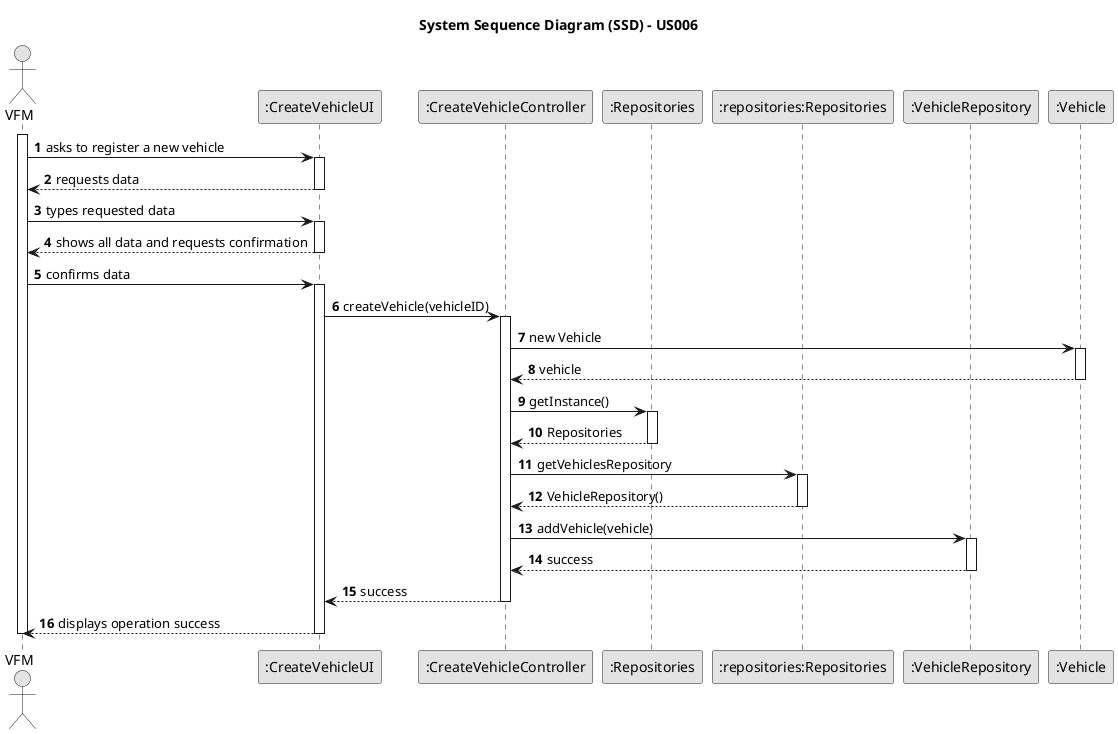 @startuml
skinparam monochrome true
skinparam packageStyle rectangle
skinparam shadowing false

autonumber

title System Sequence Diagram (SSD) - US006

actor "VFM" as ADM

participant ":CreateVehicleUI" as UI
participant ":CreateVehicleController" as CTRL
participant ":Repositories" as SR
participant ":repositories:Repositories" as RR
participant ":VehicleRepository" as VR
participant ":Vehicle" as VEHICLE

activate ADM

    ADM -> UI : asks to register a new vehicle

    activate UI
        UI --> ADM : requests data
    deactivate UI

    ADM -> UI : types requested data
    activate UI
        UI --> ADM : shows all data and requests confirmation
    deactivate UI

    ADM -> UI : confirms data
    activate UI
        UI -> CTRL : createVehicle(vehicleID)
        activate CTRL
        CTRL -> VEHICLE : new Vehicle
            activate VEHICLE
                VEHICLE --> CTRL : vehicle
            deactivate VEHICLE
            CTRL -> SR : getInstance()

            activate SR
                SR --> CTRL : Repositories
            deactivate SR
                CTRL -> RR : getVehiclesRepository
            activate RR
                RR --> CTRL : VehicleRepository()
            deactivate RR
                CTRL -> VR : addVehicle(vehicle)
            activate VR
                VR --> CTRL : success
            deactivate VR

            CTRL --> UI : success
        deactivate CTRL
        UI --> ADM : displays operation success
    deactivate UI

deactivate ADM


'
''hide footbox
''actor "Organization Employee" as ADM
'participant ":CreateTaskUI" as UI
'participant ":CreateTaskController" as CTRL
'participant ":Repositories" as RepositorySingleton
'participant "repositories\n:Repositories" as PLAT
'participant "taskCategoryRepository:\nTaskCategoryRepository" as TaskCategoryRepository
'participant ":ApplicationSession" as _APP
'participant "appSession\n:ApplicationSession" as APP
'participant "currentSession\n:UserSession" as SESSAO
'participant "organizationRepository:\nOrganizationRepository" as OrganizationRepository
'participant "organization\n:Organization" as ORG
'participant "task\n:Task" as TAREFA
'
'activate ADM
'
'        ADM -> UI : asks to create a new task
'
'        activate UI
'
''            UI --> ADM : requests data (reference, description,  informal \n description, technical description, duration, cost)
'            'create CTRL
'            UI -> CTRL** : create
'
'            UI -> CTRL : getTaskCategories()
'            activate CTRL
'
'                CTRL -> RepositorySingleton : getInstance()
'                activate RepositorySingleton
'
'                    RepositorySingleton --> CTRL: repositories
'                deactivate RepositorySingleton
'
'                CTRL -> PLAT : getTaskCategoryRepository()
'                activate PLAT
'
'                    PLAT --> CTRL: taskCategoryRepository
'                deactivate PLAT
'
'                CTRL -> TaskCategoryRepository : getTaskCategories()
'                activate TaskCategoryRepository
'
'                    TaskCategoryRepository --> CTRL : taskCategoryList
'                deactivate TaskCategoryRepository
'
'                CTRL --> UI : taskCategoryList
'            deactivate CTRL
'
'            UI --> ADM : shows task category list\n and asks to sleect one
'        deactivate UI
'
'    ADM -> UI : selects a task category
'    activate UI
'
'        UI --> ADM : requests data
'    deactivate UI
'
'    ADM -> UI : types requested data (reference, description, \ninformal description, technical description,\nduration, cost)
'    activate UI
'
'        UI --> ADM : shows selected category and requested data
'    deactivate UI
'
'    ADM -> UI : submits data
'    activate UI
'
'        UI -> CTRL : createTask(reference,\ndescription,\ninformalDescription,\ntechnicalDescription,\nduration, cost,\ntaskCategoryDescription)
'        activate CTRL
'
'            CTRL -> CTRL : getTaskCategoryByDescription(taskCategoryDescription)
'            activate CTRL
'
'                CTRL -> RepositorySingleton : getInstance()
'                activate RepositorySingleton
'
'                    RepositorySingleton --> CTRL: repositories
'                deactivate RepositorySingleton
'
'                CTRL -> PLAT : getTaskCategoryRepository()
'                activate PLAT
'
'                    PLAT -> CTRL : taskCategoryRepository
'                deactivate PLAT
'
'                CTRL -> TaskCategoryRepository : getTaskCategoryByDescription(taskCategoryDescription)
'                activate TaskCategoryRepository
'
'                    TaskCategoryRepository --> CTRL : taskCategory
'                deactivate TaskCategoryRepository
'                    CTRL --> CTRL : taskCategory
'            deactivate CTRL
'
'            |||
'            CTRL -> CTRL : getEmployeeFromSession()
'            activate CTRL
'
'                CTRL -> _APP: getInstance()
'                activate _APP
'                    _APP -> CTRL: appSession
'                deactivate _APP
'
'
'                CTRL -> APP: getCurrentSession()
'                activate APP
'
'                    APP --> CTRL: currentSession
'                deactivate APP
'
'                CTRL -> SESSAO: email = getUserEmail()
'                activate SESSAO
'
'                    SESSAO --> CTRL: email
'                deactivate SESSAO
'
'
'                CTRL -> PLAT: getOrganizationRepository(email)
'                activate PLAT
'
'                    PLAT --> CTRL: organizationRepository
'                deactivate PLAT
'
'
'                CTRL -> OrganizationRepository: getOrganizationByEmployeeEmail(email)
'                activate OrganizationRepository
'
'                    loop [for each organization
'                        OrganizationRepository -> ORG : anyEmployeeHasEmail(email)
'                        activate ORG
'
'                             ORG --> OrganizationRepository : true/false
'                        deactivate ORG
'                    end
'                    OrganizationRepository --> CTRL : organization
'                deactivate OrganizationRepository
'
'                CTRL -> ORG: getEmployeeByEmail(email)
'                activate ORG
'
'                    ORG --> CTRL : employee
'                deactivate ORG
'
'                CTRL --> CTRL : employee
'            deactivate CTRL
'
'            |||
'            CTRL -> ORG: createTask(employee, reference, description,\ninformalDescription, technicalDescription,\nduration, cost, , taskCategory, employee)
'            activate ORG
'
'                ORG -> TAREFA**: create(employee, reference, description,\ninformalDescription, technicalDescription,\nduration, cost, taskCategory, employee)
'                ORG -> ORG: addTask (task)
'
'
'                activate ORG
'                    ORG -> ORG: validateTask(task)
'                    activate ORG
'                        ORG --> ORG
'                    deactivate ORG
'
'                    ORG --> ORG
'                deactivate ORG
'
'                ORG --> CTRL : task
'
'            deactivate ORG
'
'            CTRL --> UI: task
'            deactivate CTRL
'            UI --> ADM: displays operation success
'    deactivate UI
'
'deactivate ADM

@enduml